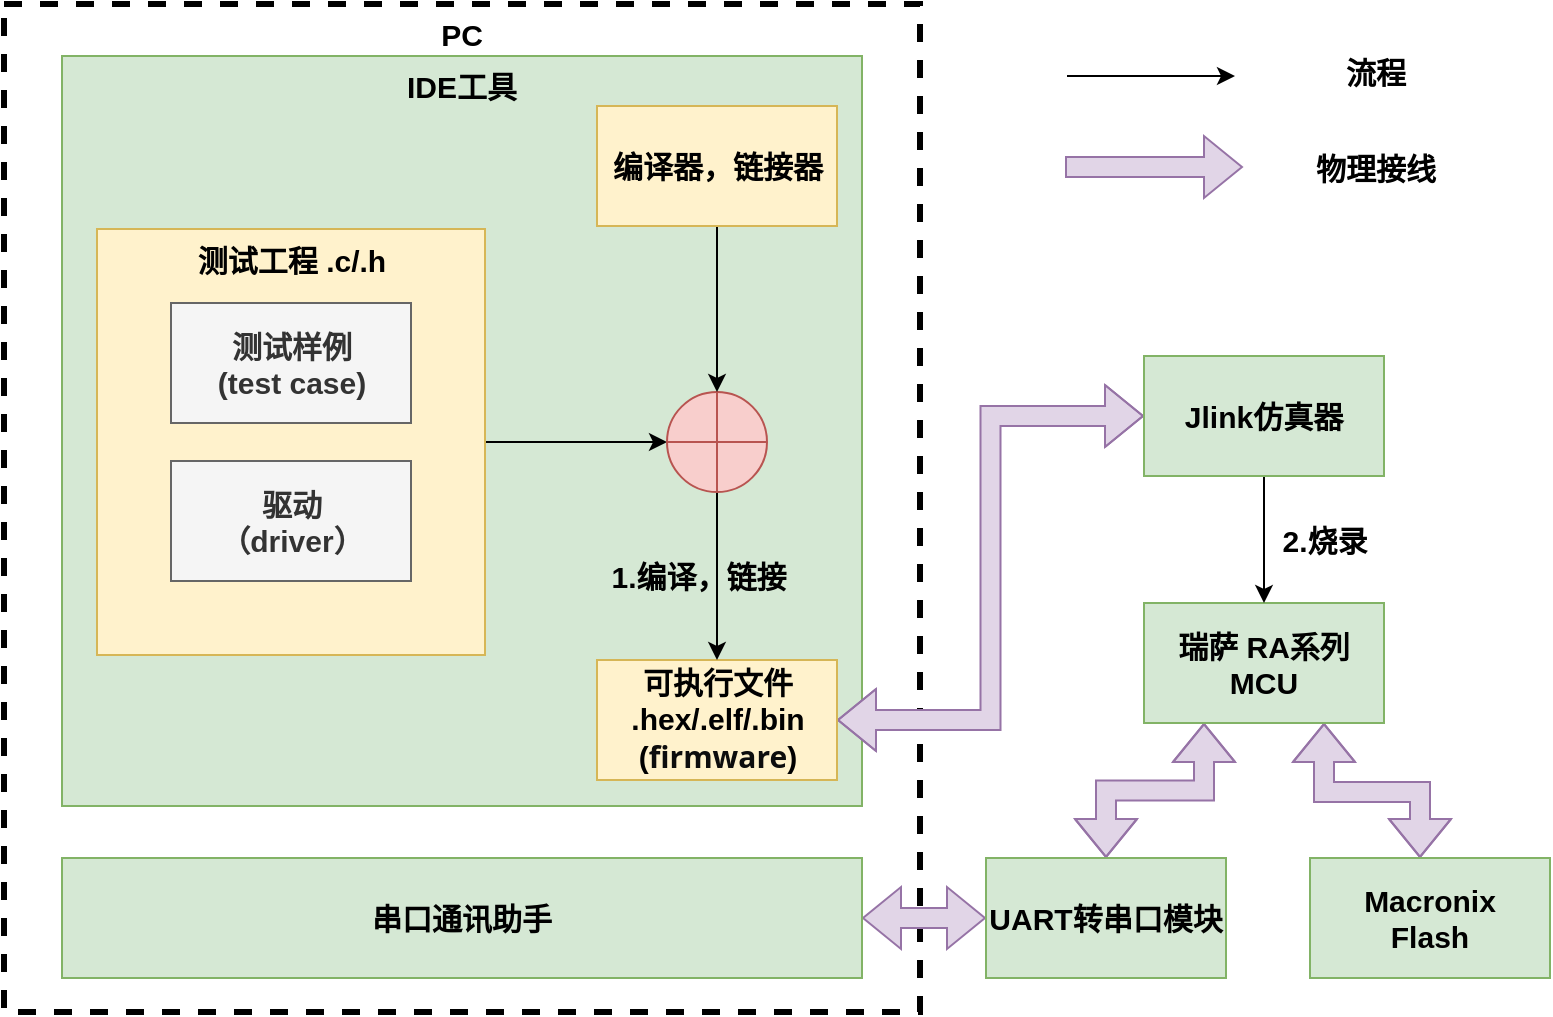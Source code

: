 <mxfile version="24.0.4" type="device">
  <diagram name="第 1 页" id="rWjA7MisV1gUNsPY2eRc">
    <mxGraphModel dx="2074" dy="1214" grid="0" gridSize="10" guides="1" tooltips="1" connect="1" arrows="1" fold="1" page="0" pageScale="1" pageWidth="827" pageHeight="1169" math="0" shadow="0">
      <root>
        <mxCell id="0" />
        <mxCell id="1" parent="0" />
        <mxCell id="OyZmsM7QjPxszk3Gy9xb-33" value="&lt;font style=&quot;font-size: 15px;&quot;&gt;&lt;b&gt;PC&lt;/b&gt;&lt;/font&gt;" style="rounded=0;whiteSpace=wrap;html=1;strokeWidth=3;dashed=1;verticalAlign=top;" parent="1" vertex="1">
          <mxGeometry x="8" y="214" width="458" height="504" as="geometry" />
        </mxCell>
        <mxCell id="OyZmsM7QjPxszk3Gy9xb-32" value="&lt;font style=&quot;font-size: 15px;&quot;&gt;&lt;b&gt;IDE工具&lt;/b&gt;&lt;/font&gt;" style="rounded=0;whiteSpace=wrap;html=1;verticalAlign=top;fillColor=#d5e8d4;strokeColor=#82b366;" parent="1" vertex="1">
          <mxGeometry x="37" y="240" width="400" height="375" as="geometry" />
        </mxCell>
        <mxCell id="OyZmsM7QjPxszk3Gy9xb-39" style="edgeStyle=orthogonalEdgeStyle;rounded=0;orthogonalLoop=1;jettySize=auto;html=1;exitX=0.25;exitY=1;exitDx=0;exitDy=0;entryX=0.5;entryY=0;entryDx=0;entryDy=0;shape=flexArrow;startArrow=block;fillColor=#e1d5e7;strokeColor=#9673a6;" parent="1" source="OyZmsM7QjPxszk3Gy9xb-17" target="OyZmsM7QjPxszk3Gy9xb-37" edge="1">
          <mxGeometry relative="1" as="geometry" />
        </mxCell>
        <mxCell id="OyZmsM7QjPxszk3Gy9xb-40" style="edgeStyle=orthogonalEdgeStyle;rounded=0;orthogonalLoop=1;jettySize=auto;html=1;exitX=0.75;exitY=1;exitDx=0;exitDy=0;shape=flexArrow;startArrow=block;fillColor=#e1d5e7;strokeColor=#9673a6;" parent="1" source="OyZmsM7QjPxszk3Gy9xb-17" target="OyZmsM7QjPxszk3Gy9xb-36" edge="1">
          <mxGeometry relative="1" as="geometry">
            <Array as="points">
              <mxPoint x="668" y="608" />
              <mxPoint x="716" y="608" />
            </Array>
          </mxGeometry>
        </mxCell>
        <mxCell id="OyZmsM7QjPxszk3Gy9xb-17" value="&lt;b style=&quot;font-size: 15px;&quot;&gt;&lt;font style=&quot;font-size: 15px;&quot;&gt;瑞萨 RA系列MCU&lt;/font&gt;&lt;/b&gt;" style="rounded=0;whiteSpace=wrap;html=1;fillColor=#d5e8d4;strokeColor=#82b366;fontSize=15;" parent="1" vertex="1">
          <mxGeometry x="578" y="513.5" width="120" height="60" as="geometry" />
        </mxCell>
        <mxCell id="OyZmsM7QjPxszk3Gy9xb-14" style="edgeStyle=orthogonalEdgeStyle;rounded=0;orthogonalLoop=1;jettySize=auto;html=1;exitX=1;exitY=0.5;exitDx=0;exitDy=0;entryX=0;entryY=0.5;entryDx=0;entryDy=0;fontSize=15;" parent="1" source="OyZmsM7QjPxszk3Gy9xb-3" target="OyZmsM7QjPxszk3Gy9xb-12" edge="1">
          <mxGeometry relative="1" as="geometry" />
        </mxCell>
        <mxCell id="OyZmsM7QjPxszk3Gy9xb-3" value="&lt;font style=&quot;font-size: 15px;&quot;&gt;测试工程 .c/.h&lt;/font&gt;" style="rounded=0;whiteSpace=wrap;html=1;verticalAlign=top;fontStyle=1;fillColor=#fff2cc;strokeColor=#d6b656;fontSize=15;" parent="1" vertex="1">
          <mxGeometry x="54.5" y="326.5" width="194" height="213" as="geometry" />
        </mxCell>
        <mxCell id="OyZmsM7QjPxszk3Gy9xb-1" value="驱动&lt;div style=&quot;font-size: 15px;&quot;&gt;（driver）&lt;/div&gt;" style="rounded=0;whiteSpace=wrap;html=1;fontSize=15;fontStyle=1;fillColor=#f5f5f5;strokeColor=#666666;fontColor=#333333;" parent="1" vertex="1">
          <mxGeometry x="91.5" y="442.5" width="120" height="60" as="geometry" />
        </mxCell>
        <mxCell id="OyZmsM7QjPxszk3Gy9xb-2" value="&lt;font style=&quot;font-size: 15px;&quot;&gt;测试样例&lt;/font&gt;&lt;div style=&quot;font-size: 15px;&quot;&gt;&lt;font style=&quot;font-size: 15px;&quot;&gt;(test case)&lt;/font&gt;&lt;/div&gt;" style="rounded=0;whiteSpace=wrap;html=1;fontStyle=1;fillColor=#f5f5f5;strokeColor=#666666;fontColor=#333333;fontSize=15;" parent="1" vertex="1">
          <mxGeometry x="91.5" y="363.5" width="120" height="60" as="geometry" />
        </mxCell>
        <mxCell id="OyZmsM7QjPxszk3Gy9xb-38" style="edgeStyle=orthogonalEdgeStyle;rounded=0;orthogonalLoop=1;jettySize=auto;html=1;exitX=1;exitY=0.5;exitDx=0;exitDy=0;entryX=0;entryY=0.5;entryDx=0;entryDy=0;shape=flexArrow;startArrow=block;fillColor=#e1d5e7;strokeColor=#9673a6;" parent="1" source="OyZmsM7QjPxszk3Gy9xb-5" target="OyZmsM7QjPxszk3Gy9xb-24" edge="1">
          <mxGeometry relative="1" as="geometry" />
        </mxCell>
        <mxCell id="OyZmsM7QjPxszk3Gy9xb-5" value="可执行文件 .hex/.elf/.bin&lt;div style=&quot;font-size: 15px;&quot;&gt;(&lt;span style=&quot;color: rgb(13, 13, 13); font-family: Söhne, ui-sans-serif, system-ui, -apple-system, &amp;quot;Segoe UI&amp;quot;, Roboto, Ubuntu, Cantarell, &amp;quot;Noto Sans&amp;quot;, sans-serif, &amp;quot;Helvetica Neue&amp;quot;, Arial, &amp;quot;Apple Color Emoji&amp;quot;, &amp;quot;Segoe UI Emoji&amp;quot;, &amp;quot;Segoe UI Symbol&amp;quot;, &amp;quot;Noto Color Emoji&amp;quot;; text-align: start; white-space-collapse: preserve; font-size: 15px;&quot;&gt;&lt;font style=&quot;font-size: 15px;&quot;&gt;firmware&lt;/font&gt;&lt;/span&gt;)&lt;/div&gt;" style="rounded=0;whiteSpace=wrap;html=1;fontSize=15;fontStyle=1;fillColor=#fff2cc;strokeColor=#d6b656;" parent="1" vertex="1">
          <mxGeometry x="304.5" y="542" width="120" height="60" as="geometry" />
        </mxCell>
        <mxCell id="OyZmsM7QjPxszk3Gy9xb-15" style="edgeStyle=orthogonalEdgeStyle;rounded=0;orthogonalLoop=1;jettySize=auto;html=1;exitX=0.5;exitY=1;exitDx=0;exitDy=0;entryX=0.5;entryY=0;entryDx=0;entryDy=0;fontSize=15;" parent="1" source="OyZmsM7QjPxszk3Gy9xb-12" target="OyZmsM7QjPxszk3Gy9xb-5" edge="1">
          <mxGeometry relative="1" as="geometry" />
        </mxCell>
        <mxCell id="OyZmsM7QjPxszk3Gy9xb-12" value="" style="shape=orEllipse;perimeter=ellipsePerimeter;whiteSpace=wrap;html=1;backgroundOutline=1;fillColor=#f8cecc;strokeColor=#b85450;fontSize=15;" parent="1" vertex="1">
          <mxGeometry x="339.5" y="408" width="50" height="50" as="geometry" />
        </mxCell>
        <mxCell id="OyZmsM7QjPxszk3Gy9xb-16" style="edgeStyle=orthogonalEdgeStyle;rounded=0;orthogonalLoop=1;jettySize=auto;html=1;exitX=0.5;exitY=1;exitDx=0;exitDy=0;entryX=0.5;entryY=0;entryDx=0;entryDy=0;fontSize=15;" parent="1" source="OyZmsM7QjPxszk3Gy9xb-13" target="OyZmsM7QjPxszk3Gy9xb-12" edge="1">
          <mxGeometry relative="1" as="geometry" />
        </mxCell>
        <mxCell id="OyZmsM7QjPxszk3Gy9xb-13" value="编译器，链接器" style="rounded=0;whiteSpace=wrap;html=1;fontSize=15;fontStyle=1;fillColor=#fff2cc;strokeColor=#d6b656;" parent="1" vertex="1">
          <mxGeometry x="304.5" y="265" width="120" height="60" as="geometry" />
        </mxCell>
        <mxCell id="OyZmsM7QjPxszk3Gy9xb-29" style="edgeStyle=orthogonalEdgeStyle;rounded=0;orthogonalLoop=1;jettySize=auto;html=1;exitX=0.5;exitY=1;exitDx=0;exitDy=0;entryX=0.5;entryY=0;entryDx=0;entryDy=0;" parent="1" source="OyZmsM7QjPxszk3Gy9xb-24" target="OyZmsM7QjPxszk3Gy9xb-17" edge="1">
          <mxGeometry relative="1" as="geometry" />
        </mxCell>
        <mxCell id="OyZmsM7QjPxszk3Gy9xb-24" value="&lt;b&gt;Jlink仿真器&lt;/b&gt;" style="rounded=0;whiteSpace=wrap;html=1;fillColor=#d5e8d4;strokeColor=#82b366;fontSize=15;" parent="1" vertex="1">
          <mxGeometry x="578" y="390" width="120" height="60" as="geometry" />
        </mxCell>
        <mxCell id="OyZmsM7QjPxszk3Gy9xb-30" value="&lt;b style=&quot;font-size: 15px;&quot;&gt;&lt;font style=&quot;font-size: 15px;&quot;&gt;2.烧录&lt;/font&gt;&lt;/b&gt;" style="text;html=1;align=center;verticalAlign=middle;whiteSpace=wrap;rounded=0;fontSize=15;" parent="1" vertex="1">
          <mxGeometry x="623" y="467" width="90.5" height="30" as="geometry" />
        </mxCell>
        <mxCell id="OyZmsM7QjPxszk3Gy9xb-19" value="&lt;b style=&quot;font-size: 15px;&quot;&gt;&lt;font style=&quot;font-size: 15px;&quot;&gt;1.编译，链接&lt;/font&gt;&lt;/b&gt;" style="text;html=1;align=center;verticalAlign=middle;whiteSpace=wrap;rounded=0;fontSize=15;fillColor=none;" parent="1" vertex="1">
          <mxGeometry x="310" y="485" width="90.5" height="30" as="geometry" />
        </mxCell>
        <mxCell id="OyZmsM7QjPxszk3Gy9xb-41" style="edgeStyle=orthogonalEdgeStyle;rounded=0;orthogonalLoop=1;jettySize=auto;html=1;exitX=1;exitY=0.5;exitDx=0;exitDy=0;entryX=0;entryY=0.5;entryDx=0;entryDy=0;shape=flexArrow;startArrow=block;fillColor=#e1d5e7;strokeColor=#9673a6;" parent="1" source="OyZmsM7QjPxszk3Gy9xb-31" target="OyZmsM7QjPxszk3Gy9xb-37" edge="1">
          <mxGeometry relative="1" as="geometry" />
        </mxCell>
        <mxCell id="OyZmsM7QjPxszk3Gy9xb-31" value="串口通讯助手" style="rounded=0;whiteSpace=wrap;html=1;fontSize=15;fontStyle=1;fillColor=#d5e8d4;strokeColor=#82b366;" parent="1" vertex="1">
          <mxGeometry x="37" y="641" width="400" height="60" as="geometry" />
        </mxCell>
        <mxCell id="OyZmsM7QjPxszk3Gy9xb-36" value="Macronix&lt;div&gt;Flash&lt;/div&gt;" style="rounded=0;whiteSpace=wrap;html=1;fillColor=#d5e8d4;strokeColor=#82b366;fontSize=15;fontStyle=1" parent="1" vertex="1">
          <mxGeometry x="661" y="641" width="120" height="60" as="geometry" />
        </mxCell>
        <mxCell id="OyZmsM7QjPxszk3Gy9xb-37" value="UART转串口模块" style="rounded=0;whiteSpace=wrap;html=1;fillColor=#d5e8d4;strokeColor=#82b366;fontSize=15;fontStyle=1" parent="1" vertex="1">
          <mxGeometry x="499" y="641" width="120" height="60" as="geometry" />
        </mxCell>
        <mxCell id="OyZmsM7QjPxszk3Gy9xb-42" value="" style="endArrow=classic;html=1;rounded=0;" parent="1" edge="1">
          <mxGeometry width="50" height="50" relative="1" as="geometry">
            <mxPoint x="539.5" y="250" as="sourcePoint" />
            <mxPoint x="623.5" y="250" as="targetPoint" />
          </mxGeometry>
        </mxCell>
        <mxCell id="OyZmsM7QjPxszk3Gy9xb-44" value="" style="shape=flexArrow;endArrow=classic;html=1;rounded=0;fillColor=#e1d5e7;strokeColor=#9673a6;" parent="1" edge="1">
          <mxGeometry width="50" height="50" relative="1" as="geometry">
            <mxPoint x="538.5" y="295.5" as="sourcePoint" />
            <mxPoint x="627.5" y="295.5" as="targetPoint" />
          </mxGeometry>
        </mxCell>
        <mxCell id="OyZmsM7QjPxszk3Gy9xb-45" value="流程" style="text;html=1;align=center;verticalAlign=middle;whiteSpace=wrap;rounded=0;fontSize=15;fontStyle=1" parent="1" vertex="1">
          <mxGeometry x="653.5" y="233" width="80" height="30" as="geometry" />
        </mxCell>
        <mxCell id="OyZmsM7QjPxszk3Gy9xb-46" value="物理接线" style="text;html=1;align=center;verticalAlign=middle;whiteSpace=wrap;rounded=0;fontSize=15;fontStyle=1" parent="1" vertex="1">
          <mxGeometry x="653.5" y="281" width="80" height="30" as="geometry" />
        </mxCell>
      </root>
    </mxGraphModel>
  </diagram>
</mxfile>
